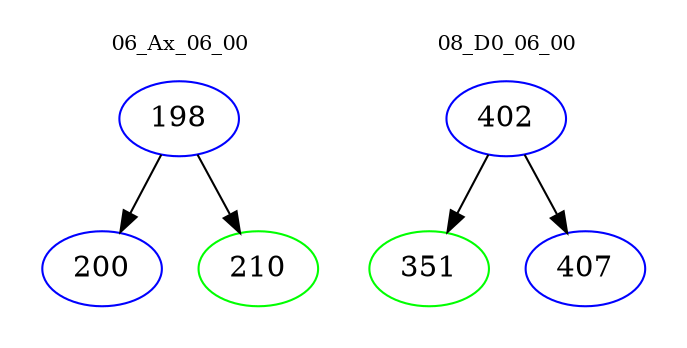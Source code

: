 digraph{
subgraph cluster_0 {
color = white
label = "06_Ax_06_00";
fontsize=10;
T0_198 [label="198", color="blue"]
T0_198 -> T0_200 [color="black"]
T0_200 [label="200", color="blue"]
T0_198 -> T0_210 [color="black"]
T0_210 [label="210", color="green"]
}
subgraph cluster_1 {
color = white
label = "08_D0_06_00";
fontsize=10;
T1_402 [label="402", color="blue"]
T1_402 -> T1_351 [color="black"]
T1_351 [label="351", color="green"]
T1_402 -> T1_407 [color="black"]
T1_407 [label="407", color="blue"]
}
}
